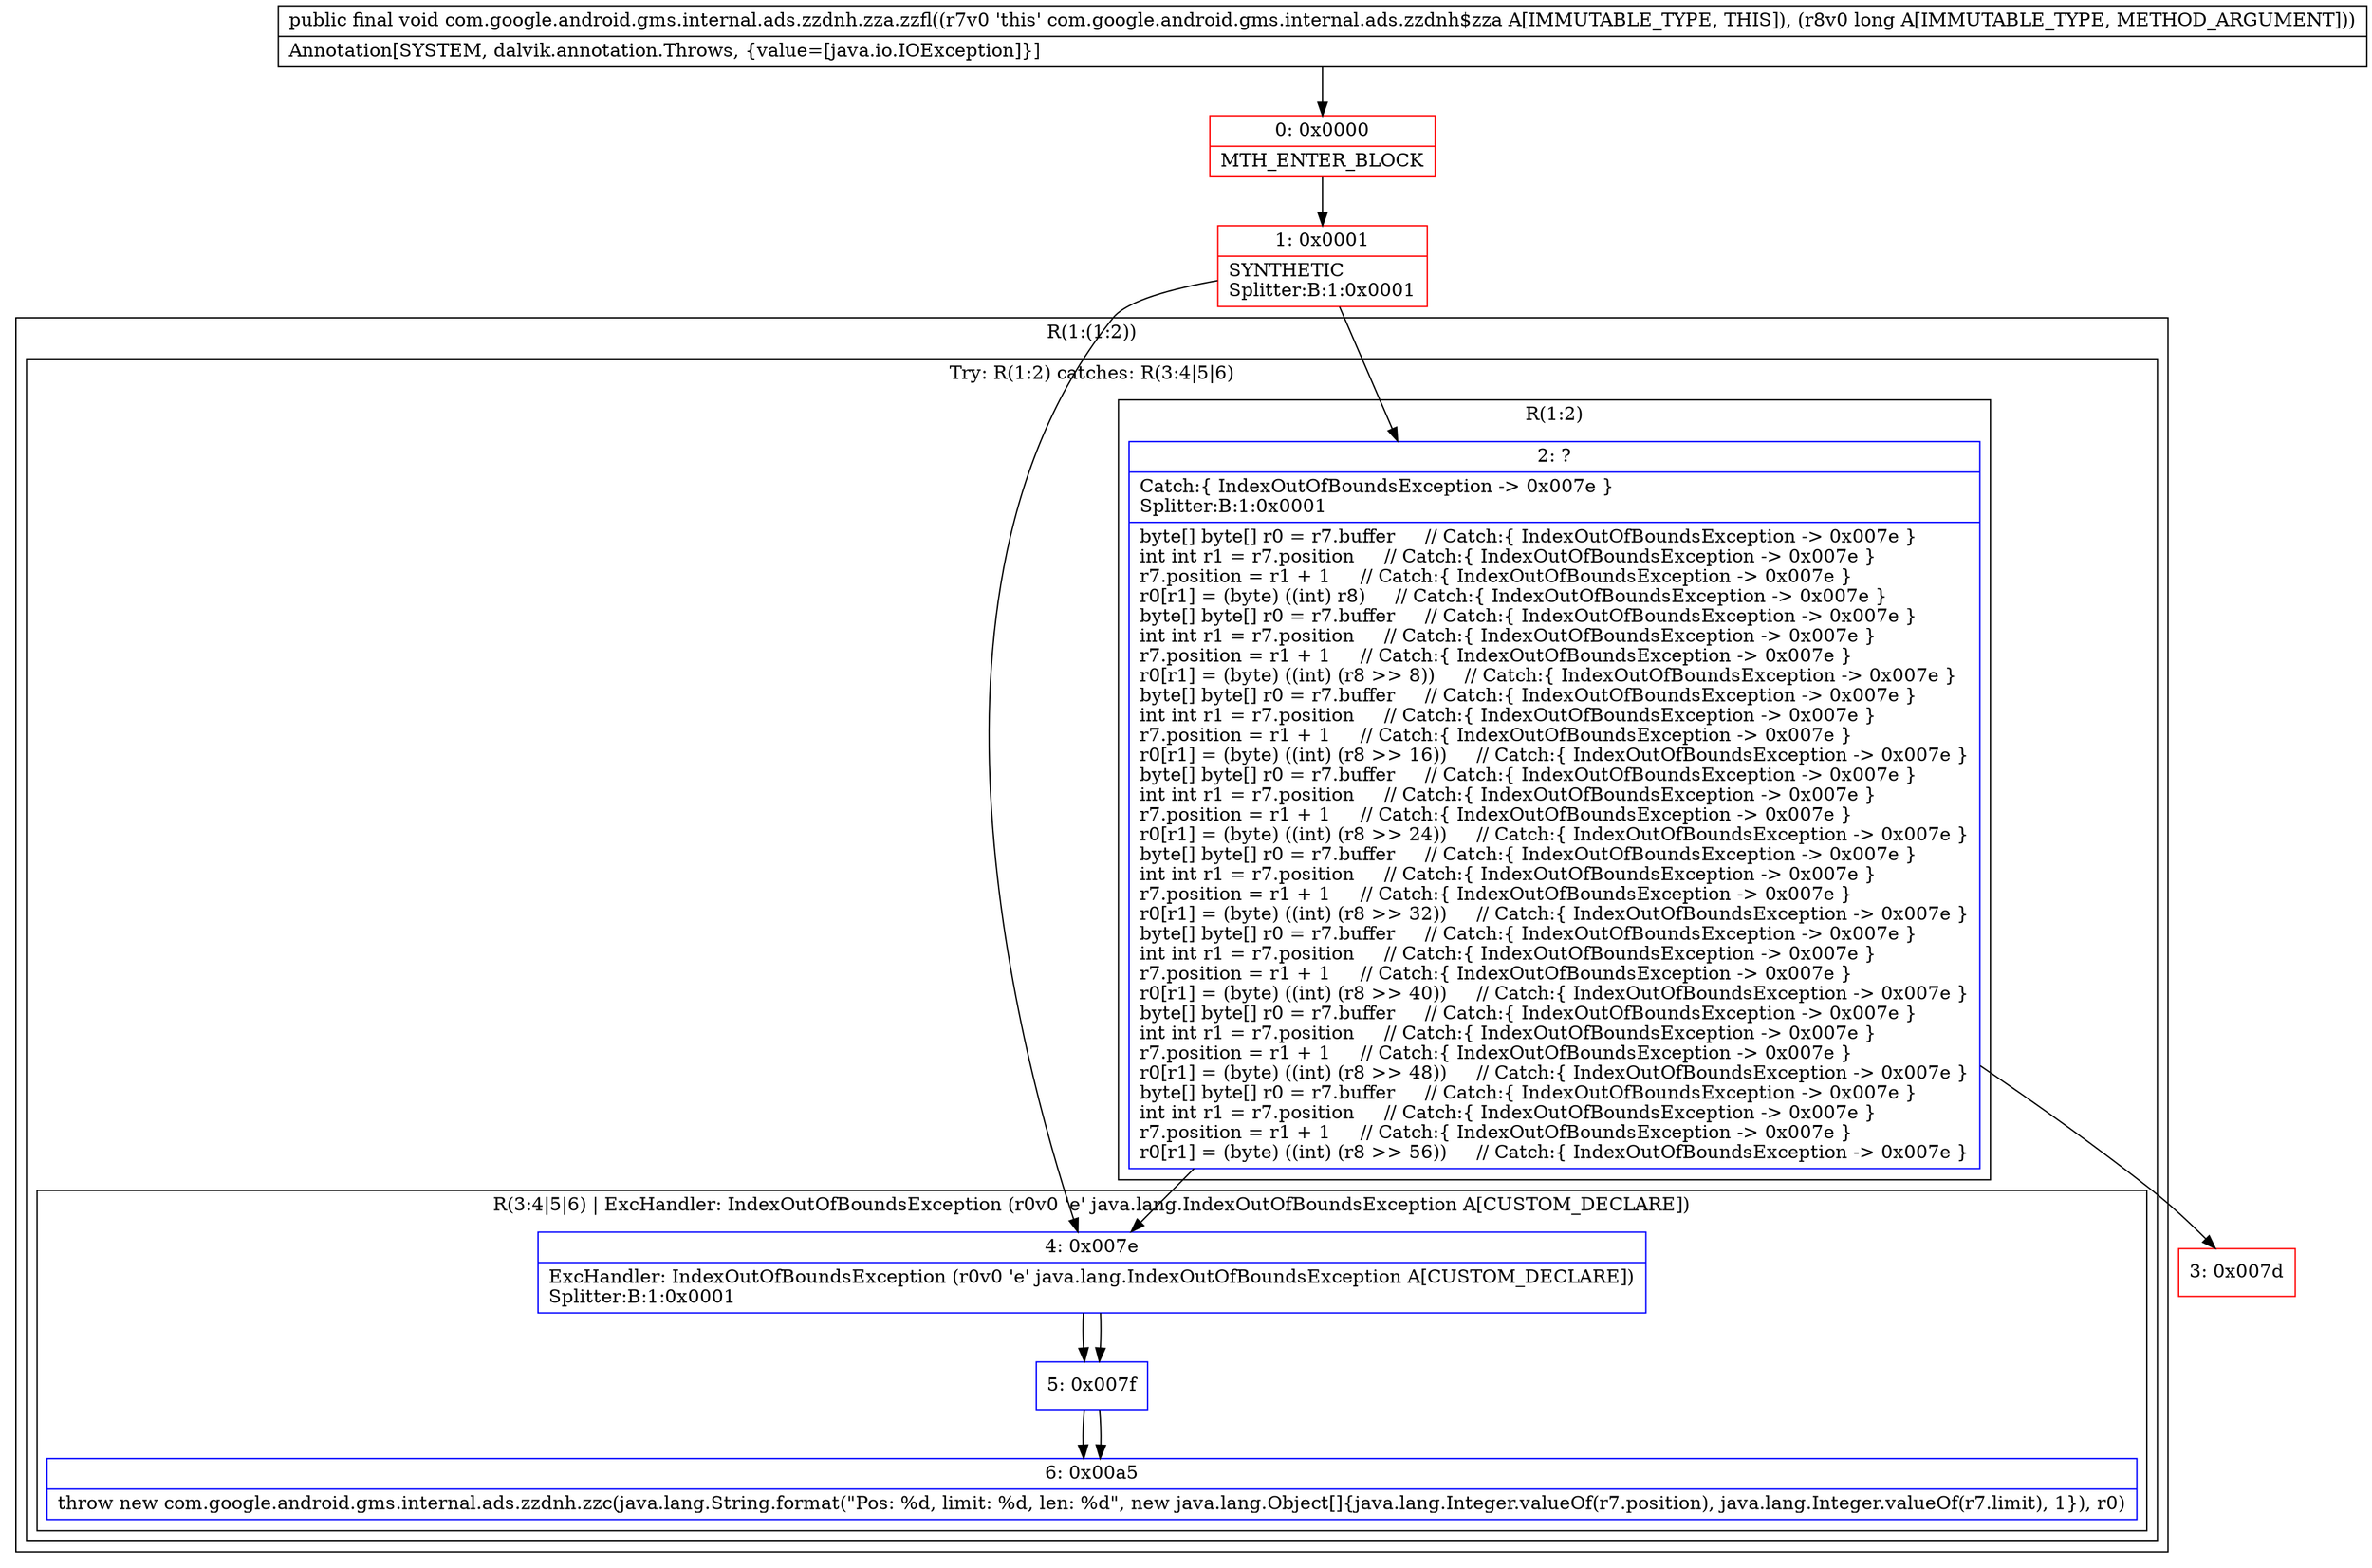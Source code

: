 digraph "CFG forcom.google.android.gms.internal.ads.zzdnh.zza.zzfl(J)V" {
subgraph cluster_Region_1291644803 {
label = "R(1:(1:2))";
node [shape=record,color=blue];
subgraph cluster_TryCatchRegion_807247143 {
label = "Try: R(1:2) catches: R(3:4|5|6)";
node [shape=record,color=blue];
subgraph cluster_Region_471193340 {
label = "R(1:2)";
node [shape=record,color=blue];
Node_2 [shape=record,label="{2\:\ ?|Catch:\{ IndexOutOfBoundsException \-\> 0x007e \}\lSplitter:B:1:0x0001\l|byte[] byte[] r0 = r7.buffer     \/\/ Catch:\{ IndexOutOfBoundsException \-\> 0x007e \}\lint int r1 = r7.position     \/\/ Catch:\{ IndexOutOfBoundsException \-\> 0x007e \}\lr7.position = r1 + 1     \/\/ Catch:\{ IndexOutOfBoundsException \-\> 0x007e \}\lr0[r1] = (byte) ((int) r8)     \/\/ Catch:\{ IndexOutOfBoundsException \-\> 0x007e \}\lbyte[] byte[] r0 = r7.buffer     \/\/ Catch:\{ IndexOutOfBoundsException \-\> 0x007e \}\lint int r1 = r7.position     \/\/ Catch:\{ IndexOutOfBoundsException \-\> 0x007e \}\lr7.position = r1 + 1     \/\/ Catch:\{ IndexOutOfBoundsException \-\> 0x007e \}\lr0[r1] = (byte) ((int) (r8 \>\> 8))     \/\/ Catch:\{ IndexOutOfBoundsException \-\> 0x007e \}\lbyte[] byte[] r0 = r7.buffer     \/\/ Catch:\{ IndexOutOfBoundsException \-\> 0x007e \}\lint int r1 = r7.position     \/\/ Catch:\{ IndexOutOfBoundsException \-\> 0x007e \}\lr7.position = r1 + 1     \/\/ Catch:\{ IndexOutOfBoundsException \-\> 0x007e \}\lr0[r1] = (byte) ((int) (r8 \>\> 16))     \/\/ Catch:\{ IndexOutOfBoundsException \-\> 0x007e \}\lbyte[] byte[] r0 = r7.buffer     \/\/ Catch:\{ IndexOutOfBoundsException \-\> 0x007e \}\lint int r1 = r7.position     \/\/ Catch:\{ IndexOutOfBoundsException \-\> 0x007e \}\lr7.position = r1 + 1     \/\/ Catch:\{ IndexOutOfBoundsException \-\> 0x007e \}\lr0[r1] = (byte) ((int) (r8 \>\> 24))     \/\/ Catch:\{ IndexOutOfBoundsException \-\> 0x007e \}\lbyte[] byte[] r0 = r7.buffer     \/\/ Catch:\{ IndexOutOfBoundsException \-\> 0x007e \}\lint int r1 = r7.position     \/\/ Catch:\{ IndexOutOfBoundsException \-\> 0x007e \}\lr7.position = r1 + 1     \/\/ Catch:\{ IndexOutOfBoundsException \-\> 0x007e \}\lr0[r1] = (byte) ((int) (r8 \>\> 32))     \/\/ Catch:\{ IndexOutOfBoundsException \-\> 0x007e \}\lbyte[] byte[] r0 = r7.buffer     \/\/ Catch:\{ IndexOutOfBoundsException \-\> 0x007e \}\lint int r1 = r7.position     \/\/ Catch:\{ IndexOutOfBoundsException \-\> 0x007e \}\lr7.position = r1 + 1     \/\/ Catch:\{ IndexOutOfBoundsException \-\> 0x007e \}\lr0[r1] = (byte) ((int) (r8 \>\> 40))     \/\/ Catch:\{ IndexOutOfBoundsException \-\> 0x007e \}\lbyte[] byte[] r0 = r7.buffer     \/\/ Catch:\{ IndexOutOfBoundsException \-\> 0x007e \}\lint int r1 = r7.position     \/\/ Catch:\{ IndexOutOfBoundsException \-\> 0x007e \}\lr7.position = r1 + 1     \/\/ Catch:\{ IndexOutOfBoundsException \-\> 0x007e \}\lr0[r1] = (byte) ((int) (r8 \>\> 48))     \/\/ Catch:\{ IndexOutOfBoundsException \-\> 0x007e \}\lbyte[] byte[] r0 = r7.buffer     \/\/ Catch:\{ IndexOutOfBoundsException \-\> 0x007e \}\lint int r1 = r7.position     \/\/ Catch:\{ IndexOutOfBoundsException \-\> 0x007e \}\lr7.position = r1 + 1     \/\/ Catch:\{ IndexOutOfBoundsException \-\> 0x007e \}\lr0[r1] = (byte) ((int) (r8 \>\> 56))     \/\/ Catch:\{ IndexOutOfBoundsException \-\> 0x007e \}\l}"];
}
subgraph cluster_Region_662635715 {
label = "R(3:4|5|6) | ExcHandler: IndexOutOfBoundsException (r0v0 'e' java.lang.IndexOutOfBoundsException A[CUSTOM_DECLARE])\l";
node [shape=record,color=blue];
Node_4 [shape=record,label="{4\:\ 0x007e|ExcHandler: IndexOutOfBoundsException (r0v0 'e' java.lang.IndexOutOfBoundsException A[CUSTOM_DECLARE])\lSplitter:B:1:0x0001\l}"];
Node_5 [shape=record,label="{5\:\ 0x007f}"];
Node_6 [shape=record,label="{6\:\ 0x00a5|throw new com.google.android.gms.internal.ads.zzdnh.zzc(java.lang.String.format(\"Pos: %d, limit: %d, len: %d\", new java.lang.Object[]\{java.lang.Integer.valueOf(r7.position), java.lang.Integer.valueOf(r7.limit), 1\}), r0)\l}"];
}
}
}
subgraph cluster_Region_662635715 {
label = "R(3:4|5|6) | ExcHandler: IndexOutOfBoundsException (r0v0 'e' java.lang.IndexOutOfBoundsException A[CUSTOM_DECLARE])\l";
node [shape=record,color=blue];
Node_4 [shape=record,label="{4\:\ 0x007e|ExcHandler: IndexOutOfBoundsException (r0v0 'e' java.lang.IndexOutOfBoundsException A[CUSTOM_DECLARE])\lSplitter:B:1:0x0001\l}"];
Node_5 [shape=record,label="{5\:\ 0x007f}"];
Node_6 [shape=record,label="{6\:\ 0x00a5|throw new com.google.android.gms.internal.ads.zzdnh.zzc(java.lang.String.format(\"Pos: %d, limit: %d, len: %d\", new java.lang.Object[]\{java.lang.Integer.valueOf(r7.position), java.lang.Integer.valueOf(r7.limit), 1\}), r0)\l}"];
}
Node_0 [shape=record,color=red,label="{0\:\ 0x0000|MTH_ENTER_BLOCK\l}"];
Node_1 [shape=record,color=red,label="{1\:\ 0x0001|SYNTHETIC\lSplitter:B:1:0x0001\l}"];
Node_3 [shape=record,color=red,label="{3\:\ 0x007d}"];
MethodNode[shape=record,label="{public final void com.google.android.gms.internal.ads.zzdnh.zza.zzfl((r7v0 'this' com.google.android.gms.internal.ads.zzdnh$zza A[IMMUTABLE_TYPE, THIS]), (r8v0 long A[IMMUTABLE_TYPE, METHOD_ARGUMENT]))  | Annotation[SYSTEM, dalvik.annotation.Throws, \{value=[java.io.IOException]\}]\l}"];
MethodNode -> Node_0;
Node_2 -> Node_3;
Node_2 -> Node_4;
Node_4 -> Node_5;
Node_5 -> Node_6;
Node_4 -> Node_5;
Node_5 -> Node_6;
Node_0 -> Node_1;
Node_1 -> Node_2;
Node_1 -> Node_4;
}

